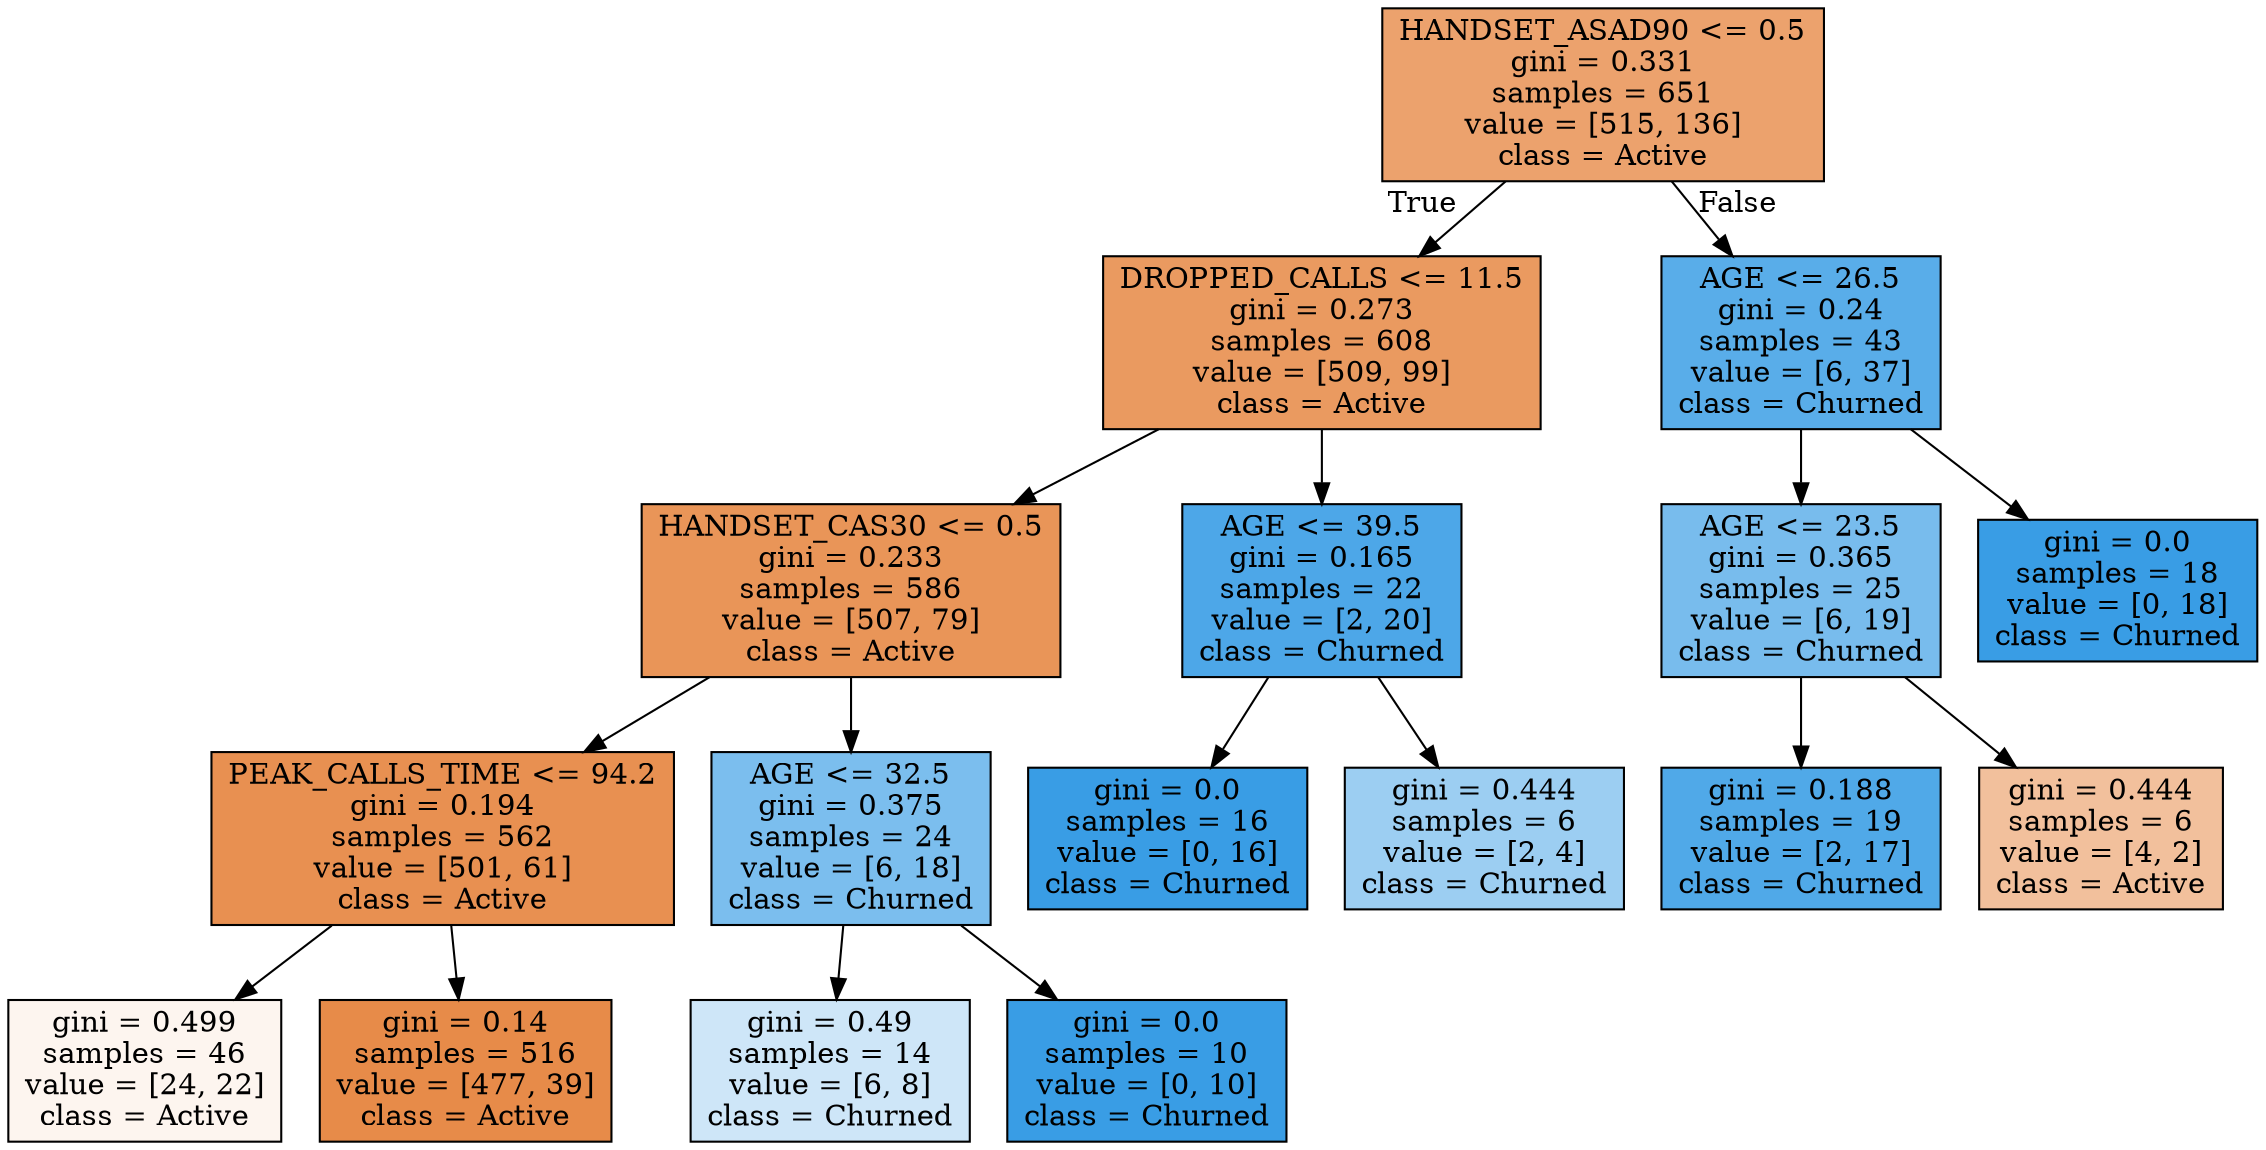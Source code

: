 digraph Tree {
node [shape=box, style="filled", color="black"] ;
0 [label="HANDSET_ASAD90 <= 0.5\ngini = 0.331\nsamples = 651\nvalue = [515, 136]\nclass = Active", fillcolor="#eca26d"] ;
1 [label="DROPPED_CALLS <= 11.5\ngini = 0.273\nsamples = 608\nvalue = [509, 99]\nclass = Active", fillcolor="#ea9a60"] ;
0 -> 1 [labeldistance=2.5, labelangle=45, headlabel="True"] ;
2 [label="HANDSET_CAS30 <= 0.5\ngini = 0.233\nsamples = 586\nvalue = [507, 79]\nclass = Active", fillcolor="#e99558"] ;
1 -> 2 ;
3 [label="PEAK_CALLS_TIME <= 94.2\ngini = 0.194\nsamples = 562\nvalue = [501, 61]\nclass = Active", fillcolor="#e89051"] ;
2 -> 3 ;
4 [label="gini = 0.499\nsamples = 46\nvalue = [24, 22]\nclass = Active", fillcolor="#fdf5ef"] ;
3 -> 4 ;
5 [label="gini = 0.14\nsamples = 516\nvalue = [477, 39]\nclass = Active", fillcolor="#e78b49"] ;
3 -> 5 ;
6 [label="AGE <= 32.5\ngini = 0.375\nsamples = 24\nvalue = [6, 18]\nclass = Churned", fillcolor="#7bbeee"] ;
2 -> 6 ;
7 [label="gini = 0.49\nsamples = 14\nvalue = [6, 8]\nclass = Churned", fillcolor="#cee6f8"] ;
6 -> 7 ;
8 [label="gini = 0.0\nsamples = 10\nvalue = [0, 10]\nclass = Churned", fillcolor="#399de5"] ;
6 -> 8 ;
9 [label="AGE <= 39.5\ngini = 0.165\nsamples = 22\nvalue = [2, 20]\nclass = Churned", fillcolor="#4da7e8"] ;
1 -> 9 ;
10 [label="gini = 0.0\nsamples = 16\nvalue = [0, 16]\nclass = Churned", fillcolor="#399de5"] ;
9 -> 10 ;
11 [label="gini = 0.444\nsamples = 6\nvalue = [2, 4]\nclass = Churned", fillcolor="#9ccef2"] ;
9 -> 11 ;
12 [label="AGE <= 26.5\ngini = 0.24\nsamples = 43\nvalue = [6, 37]\nclass = Churned", fillcolor="#59ade9"] ;
0 -> 12 [labeldistance=2.5, labelangle=-45, headlabel="False"] ;
13 [label="AGE <= 23.5\ngini = 0.365\nsamples = 25\nvalue = [6, 19]\nclass = Churned", fillcolor="#78bced"] ;
12 -> 13 ;
14 [label="gini = 0.188\nsamples = 19\nvalue = [2, 17]\nclass = Churned", fillcolor="#50a9e8"] ;
13 -> 14 ;
15 [label="gini = 0.444\nsamples = 6\nvalue = [4, 2]\nclass = Active", fillcolor="#f2c09c"] ;
13 -> 15 ;
16 [label="gini = 0.0\nsamples = 18\nvalue = [0, 18]\nclass = Churned", fillcolor="#399de5"] ;
12 -> 16 ;
}